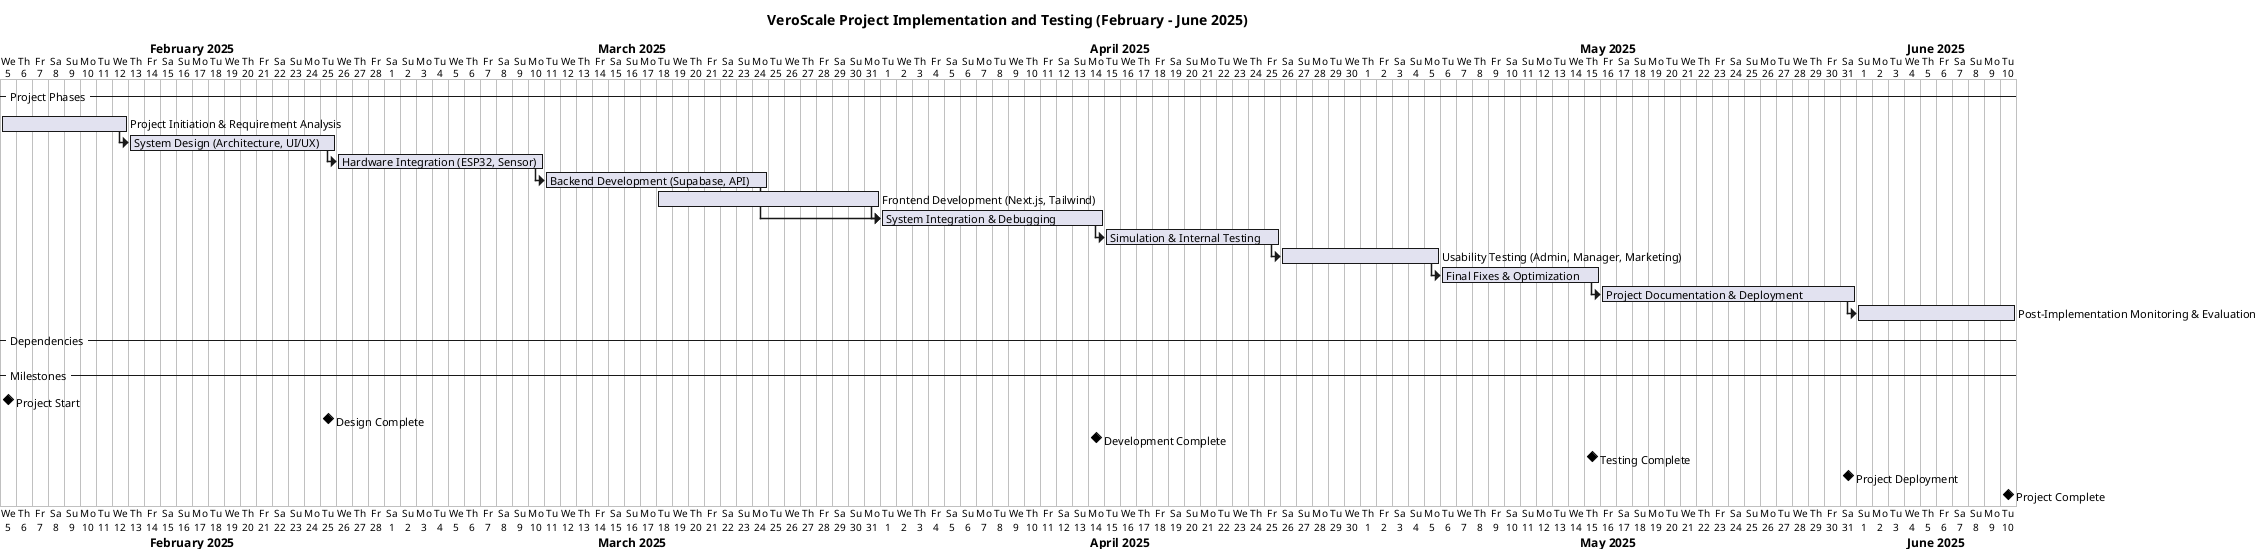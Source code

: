 @startgantt VeroScale Project Implementation and Testing
printscale daily
title VeroScale Project Implementation and Testing (February - June 2025)

Project starts 2025-02-05

-- Project Phases --
[Project Initiation & Requirement Analysis] as [Task1] starts 2025-02-05 and ends 2025-02-12
[System Design (Architecture, UI/UX)] as [Task2] starts 2025-02-13 and ends 2025-02-25
[Hardware Integration (ESP32, Sensor)] as [Task3] starts 2025-02-26 and ends 2025-03-10
[Backend Development (Supabase, API)] as [Task4] starts 2025-03-11 and ends 2025-03-24
[Frontend Development (Next.js, Tailwind)] as [Task5] starts 2025-03-18 and ends 2025-03-31
[System Integration & Debugging] as [Task6] starts 2025-04-01 and ends 2025-04-14
[Simulation & Internal Testing] as [Task7] starts 2025-04-15 and ends 2025-04-25
[Usability Testing (Admin, Manager, Marketing)] as [Task8] starts 2025-04-26 and ends 2025-05-05
[Final Fixes & Optimization] as [Task9] starts 2025-05-06 and ends 2025-05-15
[Project Documentation & Deployment] as [Task10] starts 2025-05-16 and ends 2025-05-31
[Post-Implementation Monitoring & Evaluation] as [Task11] starts 2025-06-01 and ends 2025-06-10

-- Dependencies --
[Task1] -> [Task2]
[Task2] -> [Task3]
[Task3] -> [Task4]
[Task4] -> [Task6]
[Task5] -> [Task6]
[Task6] -> [Task7]
[Task7] -> [Task8]
[Task8] -> [Task9]
[Task9] -> [Task10]
[Task10] -> [Task11]

-- Milestones --
[Project Start] happens at [Task1]'s start
[Design Complete] happens at [Task2]'s end
[Development Complete] happens at [Task6]'s end
[Testing Complete] happens at [Task9]'s end
[Project Deployment] happens at [Task10]'s end
[Project Complete] happens at [Task11]'s end

@endgantt